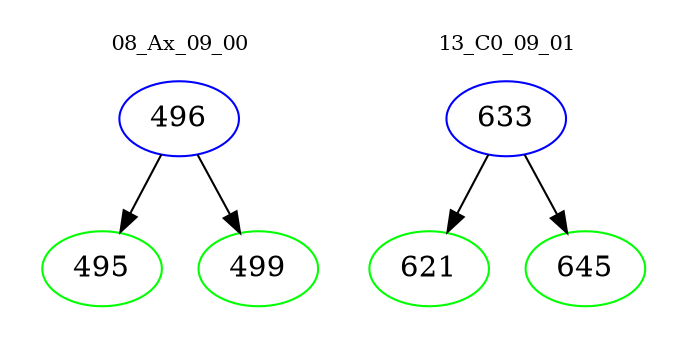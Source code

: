 digraph{
subgraph cluster_0 {
color = white
label = "08_Ax_09_00";
fontsize=10;
T0_496 [label="496", color="blue"]
T0_496 -> T0_495 [color="black"]
T0_495 [label="495", color="green"]
T0_496 -> T0_499 [color="black"]
T0_499 [label="499", color="green"]
}
subgraph cluster_1 {
color = white
label = "13_C0_09_01";
fontsize=10;
T1_633 [label="633", color="blue"]
T1_633 -> T1_621 [color="black"]
T1_621 [label="621", color="green"]
T1_633 -> T1_645 [color="black"]
T1_645 [label="645", color="green"]
}
}
